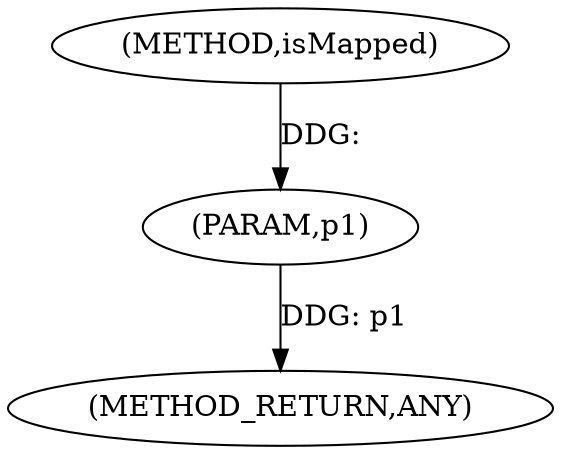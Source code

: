 digraph "isMapped" {  
"100586" [label = <(METHOD,isMapped)> ]
"100588" [label = <(METHOD_RETURN,ANY)> ]
"100587" [label = <(PARAM,p1)> ]
  "100587" -> "100588"  [ label = "DDG: p1"] 
  "100586" -> "100587"  [ label = "DDG: "] 
}
